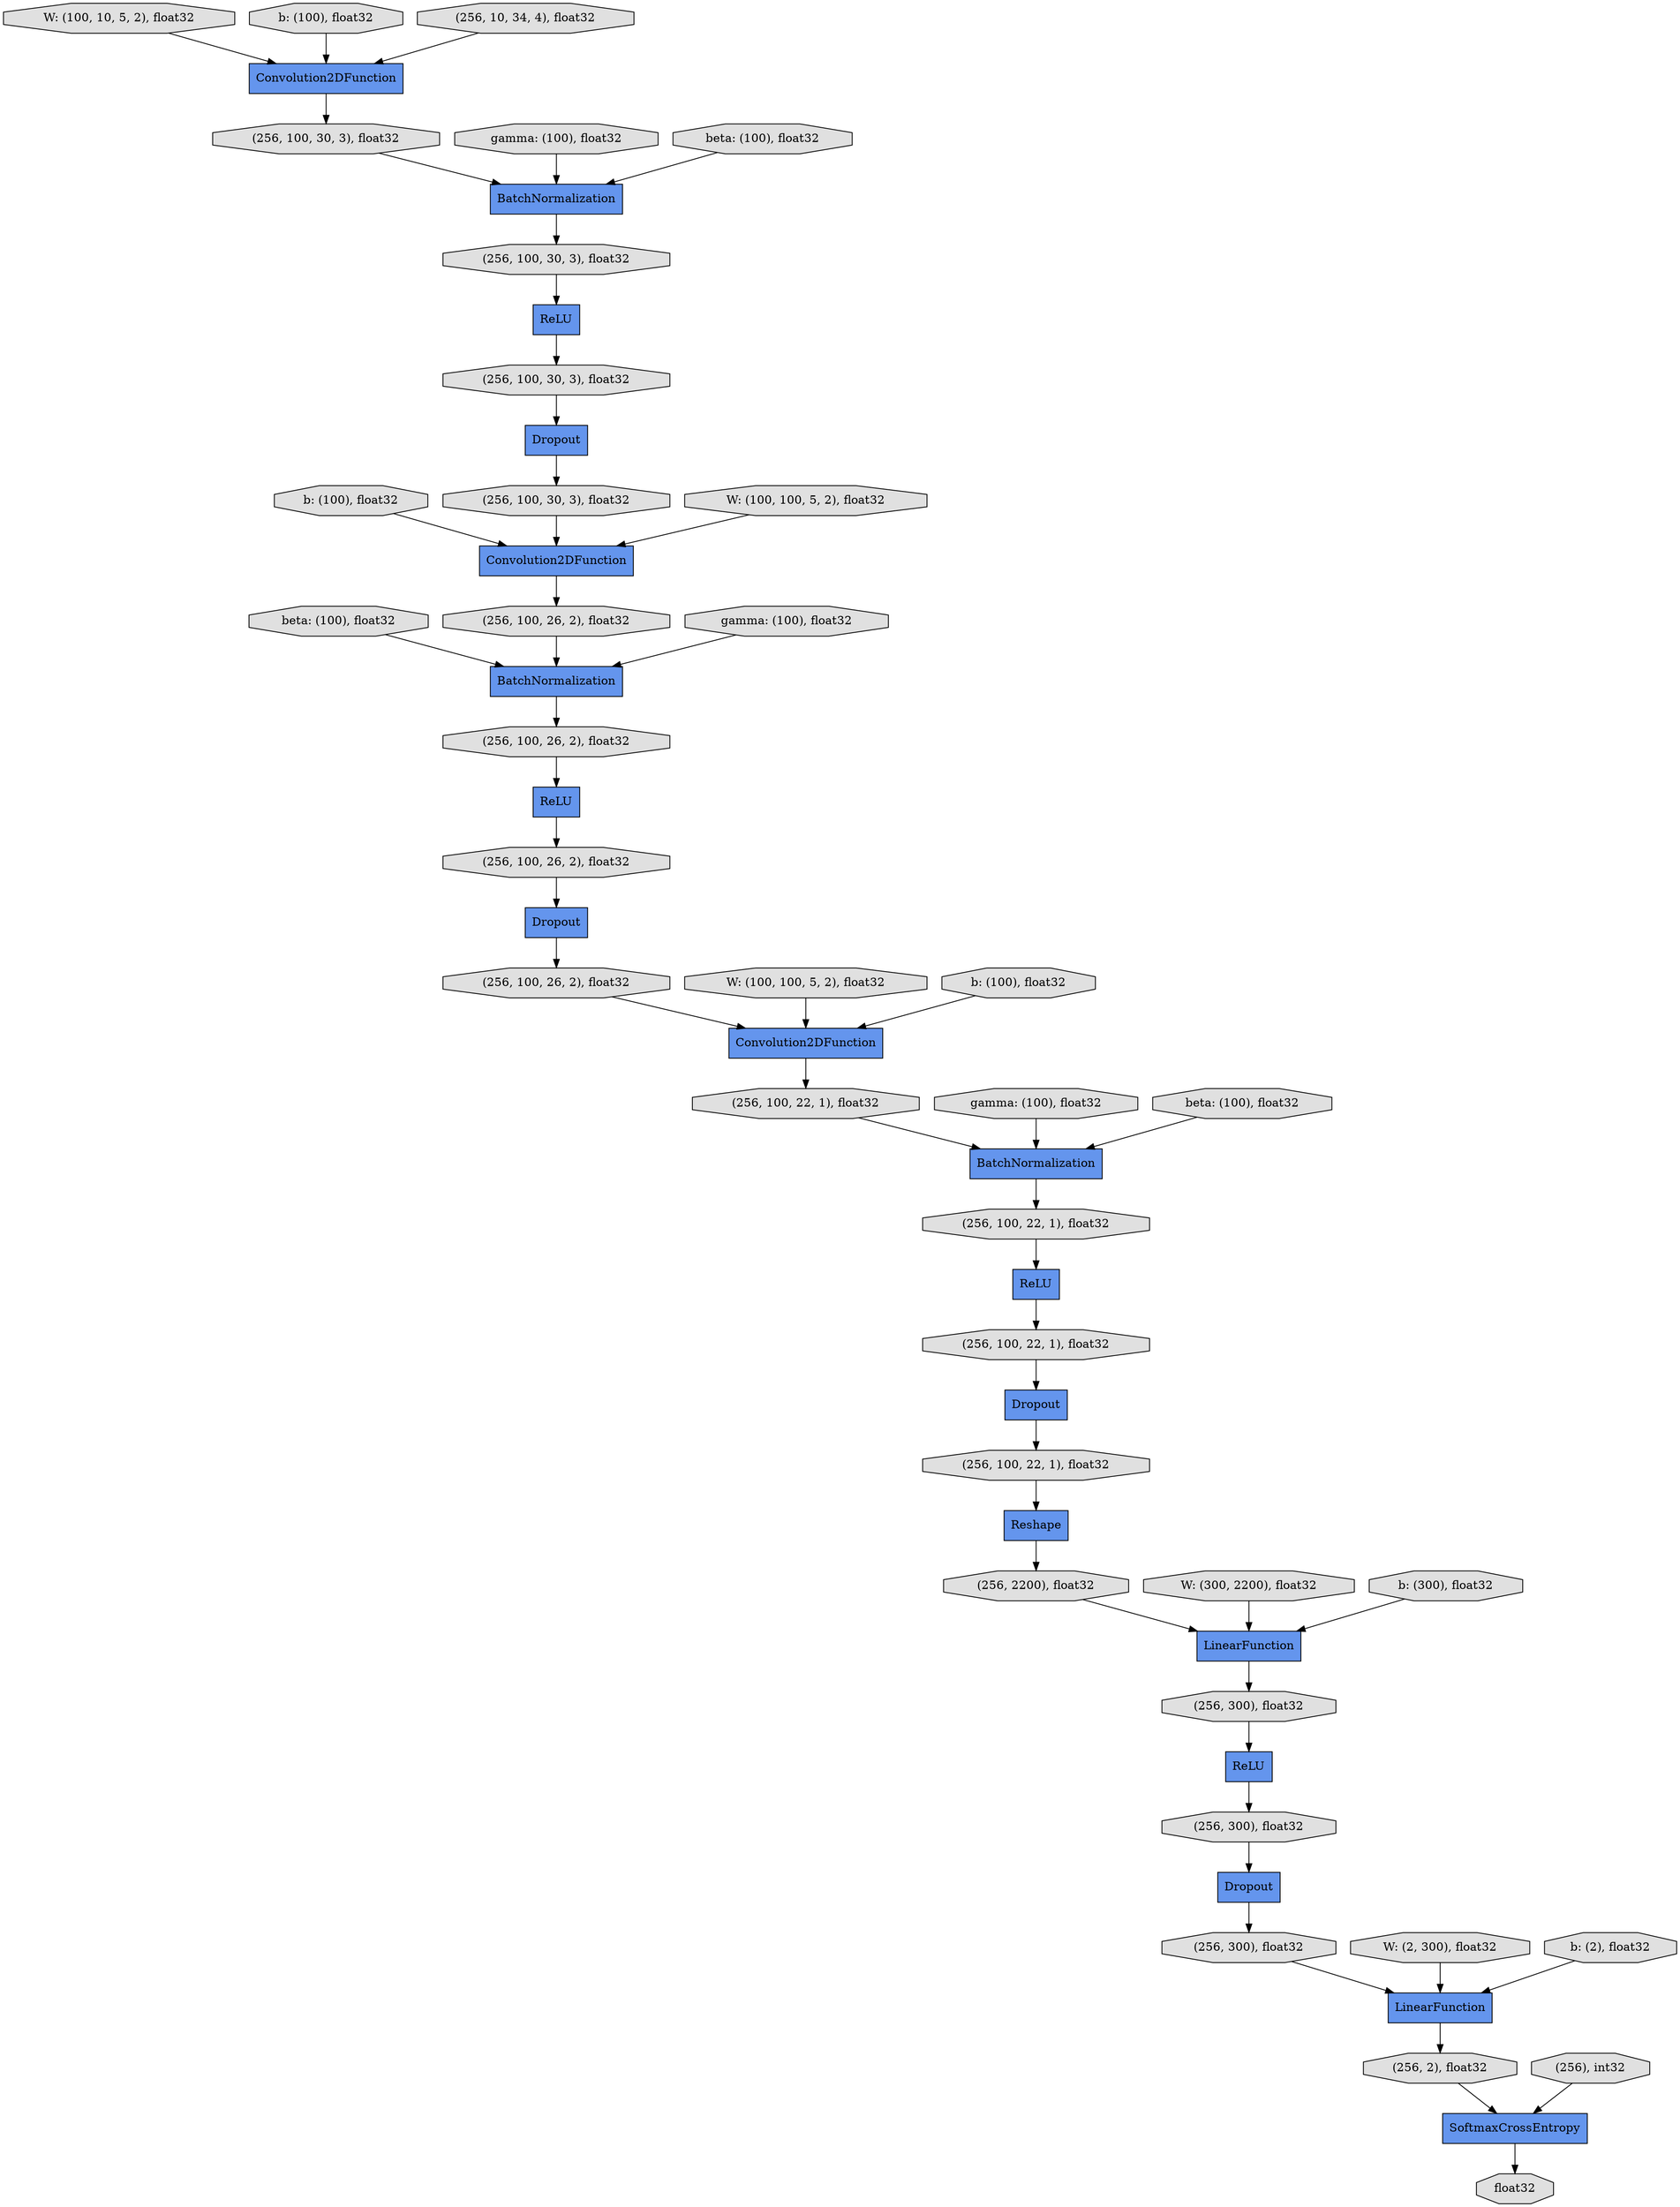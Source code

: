 digraph graphname{rankdir=TB;140184461531008 [label="beta: (100), float32",shape="octagon",fillcolor="#E0E0E0",style="filled"];140184461529160 [label="b: (100), float32",shape="octagon",fillcolor="#E0E0E0",style="filled"];140184461776992 [label="W: (100, 10, 5, 2), float32",shape="octagon",fillcolor="#E0E0E0",style="filled"];140183094767800 [label="ReLU",shape="record",fillcolor="#6495ED",style="filled"];140183094769872 [label="(256, 300), float32",shape="octagon",fillcolor="#E0E0E0",style="filled"];140183095208144 [label="(256, 100, 30, 3), float32",shape="octagon",fillcolor="#E0E0E0",style="filled"];140183094767856 [label="(256, 100, 22, 1), float32",shape="octagon",fillcolor="#E0E0E0",style="filled"];140183095208200 [label="BatchNormalization",shape="record",fillcolor="#6495ED",style="filled"];140183095206184 [label="Convolution2DFunction",shape="record",fillcolor="#6495ED",style="filled"];140184461531512 [label="gamma: (100), float32",shape="octagon",fillcolor="#E0E0E0",style="filled"];140184461529496 [label="W: (100, 100, 5, 2), float32",shape="octagon",fillcolor="#E0E0E0",style="filled"];140184282380720 [label="b: (100), float32",shape="octagon",fillcolor="#E0E0E0",style="filled"];140183095208424 [label="Convolution2DFunction",shape="record",fillcolor="#6495ED",style="filled"];140183095206408 [label="(256, 10, 34, 4), float32",shape="octagon",fillcolor="#E0E0E0",style="filled"];140183094770208 [label="(256, 300), float32",shape="octagon",fillcolor="#E0E0E0",style="filled"];140183094768192 [label="Dropout",shape="record",fillcolor="#6495ED",style="filled"];140184461531736 [label="beta: (100), float32",shape="octagon",fillcolor="#E0E0E0",style="filled"];140184461529720 [label="b: (100), float32",shape="octagon",fillcolor="#E0E0E0",style="filled"];140183095208592 [label="ReLU",shape="record",fillcolor="#6495ED",style="filled"];140183094768304 [label="(256, 100, 22, 1), float32",shape="octagon",fillcolor="#E0E0E0",style="filled"];140183095208648 [label="(256, 100, 26, 2), float32",shape="octagon",fillcolor="#E0E0E0",style="filled"];140183095206632 [label="BatchNormalization",shape="record",fillcolor="#6495ED",style="filled"];140183094768416 [label="Reshape",shape="record",fillcolor="#6495ED",style="filled"];140183094770488 [label="LinearFunction",shape="record",fillcolor="#6495ED",style="filled"];140183094768528 [label="(256, 100, 22, 1), float32",shape="octagon",fillcolor="#E0E0E0",style="filled"];140183094770600 [label="SoftmaxCrossEntropy",shape="record",fillcolor="#6495ED",style="filled"];140183095206800 [label="ReLU",shape="record",fillcolor="#6495ED",style="filled"];140183095206856 [label="(256, 100, 30, 3), float32",shape="octagon",fillcolor="#E0E0E0",style="filled"];140184461530056 [label="gamma: (100), float32",shape="octagon",fillcolor="#E0E0E0",style="filled"];140183094770712 [label="(256, 2), float32",shape="octagon",fillcolor="#E0E0E0",style="filled"];140183095208984 [label="Dropout",shape="record",fillcolor="#6495ED",style="filled"];140184461532240 [label="W: (300, 2200), float32",shape="octagon",fillcolor="#E0E0E0",style="filled"];140183095209096 [label="(256, 100, 26, 2), float32",shape="octagon",fillcolor="#E0E0E0",style="filled"];140184461530280 [label="beta: (100), float32",shape="octagon",fillcolor="#E0E0E0",style="filled"];140183094770880 [label="(256), int32",shape="octagon",fillcolor="#E0E0E0",style="filled"];140183094768864 [label="(256, 100, 22, 1), float32",shape="octagon",fillcolor="#E0E0E0",style="filled"];140183985353952 [label="Dropout",shape="record",fillcolor="#6495ED",style="filled"];140184461532464 [label="b: (300), float32",shape="octagon",fillcolor="#E0E0E0",style="filled"];140183094768976 [label="ReLU",shape="record",fillcolor="#6495ED",style="filled"];140183095209320 [label="(256, 100, 26, 2), float32",shape="octagon",fillcolor="#E0E0E0",style="filled"];140183094769088 [label="(256, 2200), float32",shape="octagon",fillcolor="#E0E0E0",style="filled"];140183095207416 [label="(256, 100, 30, 3), float32",shape="octagon",fillcolor="#E0E0E0",style="filled"];140184461532800 [label="W: (2, 300), float32",shape="octagon",fillcolor="#E0E0E0",style="filled"];140183095209600 [label="BatchNormalization",shape="record",fillcolor="#6495ED",style="filled"];140184461530784 [label="gamma: (100), float32",shape="octagon",fillcolor="#E0E0E0",style="filled"];140183095209656 [label="(256, 100, 26, 2), float32",shape="octagon",fillcolor="#E0E0E0",style="filled"];140183095207584 [label="(256, 100, 30, 3), float32",shape="octagon",fillcolor="#E0E0E0",style="filled"];140183094769368 [label="LinearFunction",shape="record",fillcolor="#6495ED",style="filled"];140184461418280 [label="W: (100, 100, 5, 2), float32",shape="octagon",fillcolor="#E0E0E0",style="filled"];140183094771552 [label="float32",shape="octagon",fillcolor="#E0E0E0",style="filled"];140184461533024 [label="b: (2), float32",shape="octagon",fillcolor="#E0E0E0",style="filled"];140183094769536 [label="Dropout",shape="record",fillcolor="#6495ED",style="filled"];140183095209936 [label="Convolution2DFunction",shape="record",fillcolor="#6495ED",style="filled"];140183094769648 [label="(256, 300), float32",shape="octagon",fillcolor="#E0E0E0",style="filled"];140183095206632 -> 140183095207416;140183095209600 -> 140183094768304;140183095207584 -> 140183985353952;140183095206856 -> 140183095206632;140184461530056 -> 140183095206632;140183094769368 -> 140183094769648;140183094769088 -> 140183094769368;140183095208144 -> 140183095208424;140183094767800 -> 140183094768528;140184461529720 -> 140183095209936;140184461531736 -> 140183095209600;140183094768304 -> 140183094767800;140183094769872 -> 140183094769536;140183094770712 -> 140183094770600;140183095208200 -> 140183095209096;140183094768192 -> 140183094768864;140183094767856 -> 140183095209600;140183094768416 -> 140183094769088;140183095206184 -> 140183095206856;140183095208648 -> 140183095208200;140183095209936 -> 140183094767856;140184461418280 -> 140183095208424;140184461776992 -> 140183095206184;140183094770880 -> 140183094770600;140184461530784 -> 140183095208200;140183094768864 -> 140183094768416;140184461531008 -> 140183095208200;140183985353952 -> 140183095208144;140184461533024 -> 140183094770488;140184461532800 -> 140183094770488;140184461530280 -> 140183095206632;140183094769536 -> 140183094770208;140183095207416 -> 140183095206800;140183094770488 -> 140183094770712;140183094768976 -> 140183094769872;140183095206800 -> 140183095207584;140184461529496 -> 140183095209936;140183095208424 -> 140183095208648;140183095208984 -> 140183095209656;140183094770208 -> 140183094770488;140183094768528 -> 140183094768192;140184282380720 -> 140183095206184;140183094770600 -> 140183094771552;140184461531512 -> 140183095209600;140184461532240 -> 140183094769368;140183095208592 -> 140183095209320;140183095209656 -> 140183095209936;140183095209096 -> 140183095208592;140183095206408 -> 140183095206184;140184461532464 -> 140183094769368;140183095209320 -> 140183095208984;140183094769648 -> 140183094768976;140184461529160 -> 140183095208424;}